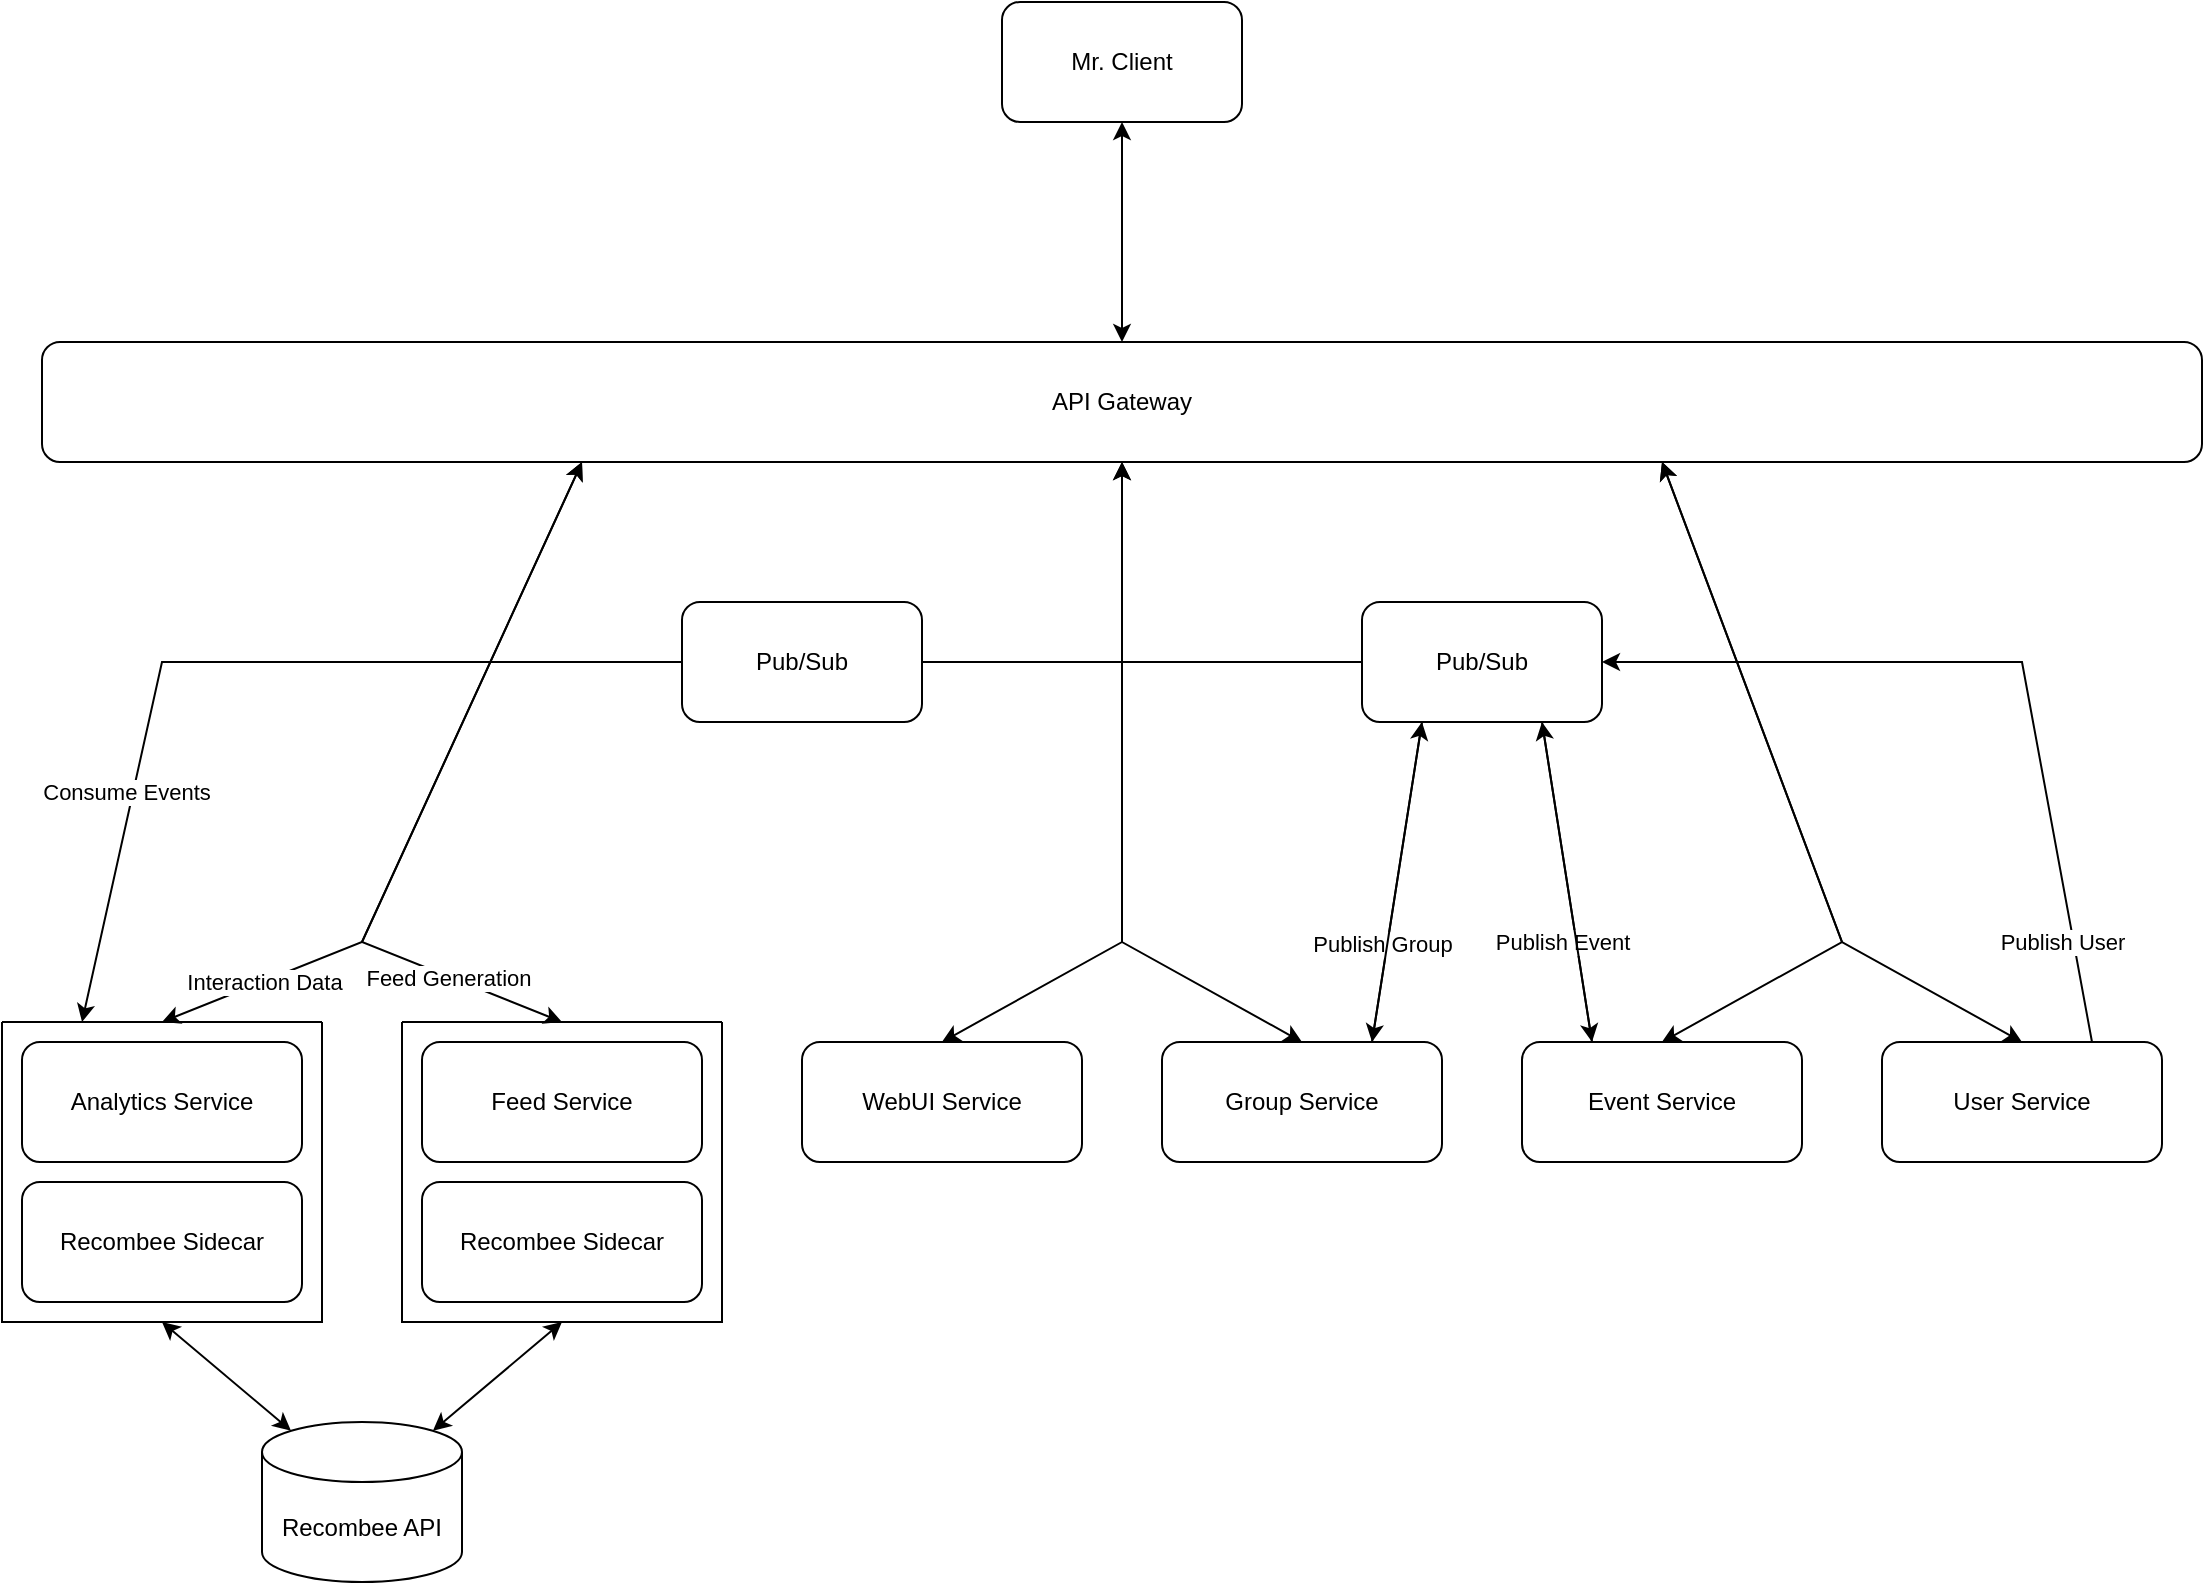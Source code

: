 <mxfile version="23.0.1" type="github">
  <diagram name="Page-1" id="YAerP5JF5GXIHwTnvSIO">
    <mxGraphModel dx="1468" dy="2011" grid="1" gridSize="10" guides="1" tooltips="1" connect="1" arrows="1" fold="1" page="1" pageScale="1" pageWidth="850" pageHeight="1100" math="0" shadow="0">
      <root>
        <mxCell id="0" />
        <mxCell id="1" parent="0" />
        <mxCell id="QEH-ZcO3VVwQa852Ltvt-2" value="" style="swimlane;startSize=0;" vertex="1" parent="1">
          <mxGeometry x="100" y="200" width="160" height="150" as="geometry" />
        </mxCell>
        <mxCell id="QEH-ZcO3VVwQa852Ltvt-1" value="Analytics Service" style="rounded=1;whiteSpace=wrap;html=1;" vertex="1" parent="QEH-ZcO3VVwQa852Ltvt-2">
          <mxGeometry x="10" y="10" width="140" height="60" as="geometry" />
        </mxCell>
        <mxCell id="QEH-ZcO3VVwQa852Ltvt-3" value="Recombee Sidecar" style="rounded=1;whiteSpace=wrap;html=1;" vertex="1" parent="QEH-ZcO3VVwQa852Ltvt-2">
          <mxGeometry x="10" y="80" width="140" height="60" as="geometry" />
        </mxCell>
        <mxCell id="QEH-ZcO3VVwQa852Ltvt-4" value="" style="swimlane;startSize=0;gradientColor=none;" vertex="1" parent="1">
          <mxGeometry x="300" y="200" width="160" height="150" as="geometry" />
        </mxCell>
        <mxCell id="QEH-ZcO3VVwQa852Ltvt-5" value="Feed Service" style="rounded=1;whiteSpace=wrap;html=1;" vertex="1" parent="QEH-ZcO3VVwQa852Ltvt-4">
          <mxGeometry x="10" y="10" width="140" height="60" as="geometry" />
        </mxCell>
        <mxCell id="QEH-ZcO3VVwQa852Ltvt-6" value="Recombee Sidecar" style="rounded=1;whiteSpace=wrap;html=1;" vertex="1" parent="QEH-ZcO3VVwQa852Ltvt-4">
          <mxGeometry x="10" y="80" width="140" height="60" as="geometry" />
        </mxCell>
        <mxCell id="QEH-ZcO3VVwQa852Ltvt-7" value="Recombee API" style="shape=cylinder3;whiteSpace=wrap;html=1;boundedLbl=1;backgroundOutline=1;size=15;" vertex="1" parent="1">
          <mxGeometry x="230" y="400" width="100" height="80" as="geometry" />
        </mxCell>
        <mxCell id="QEH-ZcO3VVwQa852Ltvt-9" value="" style="endArrow=classic;startArrow=classic;html=1;rounded=0;exitX=0.855;exitY=0;exitDx=0;exitDy=4.35;exitPerimeter=0;entryX=0.5;entryY=1;entryDx=0;entryDy=0;" edge="1" parent="1" source="QEH-ZcO3VVwQa852Ltvt-7" target="QEH-ZcO3VVwQa852Ltvt-4">
          <mxGeometry width="50" height="50" relative="1" as="geometry">
            <mxPoint x="420" y="330" as="sourcePoint" />
            <mxPoint x="470" y="280" as="targetPoint" />
          </mxGeometry>
        </mxCell>
        <mxCell id="QEH-ZcO3VVwQa852Ltvt-10" value="" style="endArrow=classic;startArrow=classic;html=1;rounded=0;exitX=0.5;exitY=1;exitDx=0;exitDy=0;entryX=0.145;entryY=0;entryDx=0;entryDy=4.35;entryPerimeter=0;" edge="1" parent="1" source="QEH-ZcO3VVwQa852Ltvt-2" target="QEH-ZcO3VVwQa852Ltvt-7">
          <mxGeometry width="50" height="50" relative="1" as="geometry">
            <mxPoint x="420" y="330" as="sourcePoint" />
            <mxPoint x="470" y="280" as="targetPoint" />
          </mxGeometry>
        </mxCell>
        <mxCell id="QEH-ZcO3VVwQa852Ltvt-11" value="API Gateway" style="rounded=1;whiteSpace=wrap;html=1;" vertex="1" parent="1">
          <mxGeometry x="120" y="-140" width="1080" height="60" as="geometry" />
        </mxCell>
        <mxCell id="QEH-ZcO3VVwQa852Ltvt-12" value="" style="endArrow=classic;startArrow=classic;html=1;rounded=0;exitX=0.5;exitY=0;exitDx=0;exitDy=0;entryX=0.25;entryY=1;entryDx=0;entryDy=0;" edge="1" parent="1" source="QEH-ZcO3VVwQa852Ltvt-2" target="QEH-ZcO3VVwQa852Ltvt-11">
          <mxGeometry width="50" height="50" relative="1" as="geometry">
            <mxPoint x="500" y="230" as="sourcePoint" />
            <mxPoint x="550" y="180" as="targetPoint" />
            <Array as="points">
              <mxPoint x="280" y="160" />
            </Array>
          </mxGeometry>
        </mxCell>
        <mxCell id="QEH-ZcO3VVwQa852Ltvt-45" value="Interaction Data" style="edgeLabel;html=1;align=center;verticalAlign=middle;resizable=0;points=[];" vertex="1" connectable="0" parent="QEH-ZcO3VVwQa852Ltvt-12">
          <mxGeometry x="-0.707" relative="1" as="geometry">
            <mxPoint as="offset" />
          </mxGeometry>
        </mxCell>
        <mxCell id="QEH-ZcO3VVwQa852Ltvt-13" value="" style="endArrow=classic;startArrow=classic;html=1;rounded=0;entryX=0.25;entryY=1;entryDx=0;entryDy=0;exitX=0.5;exitY=0;exitDx=0;exitDy=0;" edge="1" parent="1" source="QEH-ZcO3VVwQa852Ltvt-4" target="QEH-ZcO3VVwQa852Ltvt-11">
          <mxGeometry width="50" height="50" relative="1" as="geometry">
            <mxPoint x="500" y="230" as="sourcePoint" />
            <mxPoint x="550" y="180" as="targetPoint" />
            <Array as="points">
              <mxPoint x="280" y="160" />
            </Array>
          </mxGeometry>
        </mxCell>
        <mxCell id="QEH-ZcO3VVwQa852Ltvt-46" value="Feed Generation" style="edgeLabel;html=1;align=center;verticalAlign=middle;resizable=0;points=[];" vertex="1" connectable="0" parent="QEH-ZcO3VVwQa852Ltvt-13">
          <mxGeometry x="-0.67" y="1" relative="1" as="geometry">
            <mxPoint as="offset" />
          </mxGeometry>
        </mxCell>
        <mxCell id="QEH-ZcO3VVwQa852Ltvt-16" value="WebUI Service" style="rounded=1;whiteSpace=wrap;html=1;" vertex="1" parent="1">
          <mxGeometry x="500" y="210" width="140" height="60" as="geometry" />
        </mxCell>
        <mxCell id="QEH-ZcO3VVwQa852Ltvt-17" value="Group Service" style="rounded=1;whiteSpace=wrap;html=1;" vertex="1" parent="1">
          <mxGeometry x="680" y="210" width="140" height="60" as="geometry" />
        </mxCell>
        <mxCell id="QEH-ZcO3VVwQa852Ltvt-18" value="Event Service" style="rounded=1;whiteSpace=wrap;html=1;" vertex="1" parent="1">
          <mxGeometry x="860" y="210" width="140" height="60" as="geometry" />
        </mxCell>
        <mxCell id="QEH-ZcO3VVwQa852Ltvt-20" value="User Service" style="rounded=1;whiteSpace=wrap;html=1;" vertex="1" parent="1">
          <mxGeometry x="1040" y="210" width="140" height="60" as="geometry" />
        </mxCell>
        <mxCell id="QEH-ZcO3VVwQa852Ltvt-21" value="" style="endArrow=classic;startArrow=classic;html=1;rounded=0;exitX=0.5;exitY=0;exitDx=0;exitDy=0;entryX=0.5;entryY=1;entryDx=0;entryDy=0;" edge="1" parent="1" source="QEH-ZcO3VVwQa852Ltvt-16" target="QEH-ZcO3VVwQa852Ltvt-11">
          <mxGeometry width="50" height="50" relative="1" as="geometry">
            <mxPoint x="800" y="220" as="sourcePoint" />
            <mxPoint x="850" y="170" as="targetPoint" />
            <Array as="points">
              <mxPoint x="660" y="160" />
            </Array>
          </mxGeometry>
        </mxCell>
        <mxCell id="QEH-ZcO3VVwQa852Ltvt-22" value="" style="endArrow=classic;startArrow=classic;html=1;rounded=0;exitX=0.5;exitY=0;exitDx=0;exitDy=0;entryX=0.5;entryY=1;entryDx=0;entryDy=0;" edge="1" parent="1" source="QEH-ZcO3VVwQa852Ltvt-17" target="QEH-ZcO3VVwQa852Ltvt-11">
          <mxGeometry width="50" height="50" relative="1" as="geometry">
            <mxPoint x="800" y="220" as="sourcePoint" />
            <mxPoint x="850" y="170" as="targetPoint" />
            <Array as="points">
              <mxPoint x="660" y="160" />
            </Array>
          </mxGeometry>
        </mxCell>
        <mxCell id="QEH-ZcO3VVwQa852Ltvt-23" value="" style="endArrow=classic;startArrow=classic;html=1;rounded=0;entryX=0.75;entryY=1;entryDx=0;entryDy=0;exitX=0.5;exitY=0;exitDx=0;exitDy=0;" edge="1" parent="1" source="QEH-ZcO3VVwQa852Ltvt-18" target="QEH-ZcO3VVwQa852Ltvt-11">
          <mxGeometry width="50" height="50" relative="1" as="geometry">
            <mxPoint x="800" y="220" as="sourcePoint" />
            <mxPoint x="850" y="170" as="targetPoint" />
            <Array as="points">
              <mxPoint x="1020" y="160" />
            </Array>
          </mxGeometry>
        </mxCell>
        <mxCell id="QEH-ZcO3VVwQa852Ltvt-24" value="" style="endArrow=classic;startArrow=classic;html=1;rounded=0;entryX=0.75;entryY=1;entryDx=0;entryDy=0;exitX=0.5;exitY=0;exitDx=0;exitDy=0;" edge="1" parent="1" source="QEH-ZcO3VVwQa852Ltvt-20" target="QEH-ZcO3VVwQa852Ltvt-11">
          <mxGeometry width="50" height="50" relative="1" as="geometry">
            <mxPoint x="800" y="220" as="sourcePoint" />
            <mxPoint x="850" y="170" as="targetPoint" />
            <Array as="points">
              <mxPoint x="1020" y="160" />
            </Array>
          </mxGeometry>
        </mxCell>
        <mxCell id="QEH-ZcO3VVwQa852Ltvt-26" value="Pub/Sub" style="rounded=1;whiteSpace=wrap;html=1;" vertex="1" parent="1">
          <mxGeometry x="440" y="-10" width="120" height="60" as="geometry" />
        </mxCell>
        <mxCell id="QEH-ZcO3VVwQa852Ltvt-27" value="Pub/Sub" style="rounded=1;whiteSpace=wrap;html=1;" vertex="1" parent="1">
          <mxGeometry x="780" y="-10" width="120" height="60" as="geometry" />
        </mxCell>
        <mxCell id="QEH-ZcO3VVwQa852Ltvt-33" value="" style="endArrow=classic;html=1;rounded=0;exitX=0.25;exitY=0;exitDx=0;exitDy=0;entryX=0.75;entryY=1;entryDx=0;entryDy=0;" edge="1" parent="1" source="QEH-ZcO3VVwQa852Ltvt-18" target="QEH-ZcO3VVwQa852Ltvt-27">
          <mxGeometry width="50" height="50" relative="1" as="geometry">
            <mxPoint x="550" y="190" as="sourcePoint" />
            <mxPoint x="600" y="140" as="targetPoint" />
          </mxGeometry>
        </mxCell>
        <mxCell id="QEH-ZcO3VVwQa852Ltvt-34" value="Publish Event" style="edgeLabel;html=1;align=center;verticalAlign=middle;resizable=0;points=[];" vertex="1" connectable="0" parent="QEH-ZcO3VVwQa852Ltvt-33">
          <mxGeometry x="0.102" y="-1" relative="1" as="geometry">
            <mxPoint x="-2" y="38" as="offset" />
          </mxGeometry>
        </mxCell>
        <mxCell id="QEH-ZcO3VVwQa852Ltvt-35" value="" style="endArrow=classic;html=1;rounded=0;exitX=0.75;exitY=0;exitDx=0;exitDy=0;entryX=0.25;entryY=1;entryDx=0;entryDy=0;" edge="1" parent="1" source="QEH-ZcO3VVwQa852Ltvt-17" target="QEH-ZcO3VVwQa852Ltvt-27">
          <mxGeometry width="50" height="50" relative="1" as="geometry">
            <mxPoint x="820" y="190" as="sourcePoint" />
            <mxPoint x="870" y="140" as="targetPoint" />
          </mxGeometry>
        </mxCell>
        <mxCell id="QEH-ZcO3VVwQa852Ltvt-36" value="Publish Group" style="edgeLabel;html=1;align=center;verticalAlign=middle;resizable=0;points=[];" vertex="1" connectable="0" parent="QEH-ZcO3VVwQa852Ltvt-35">
          <mxGeometry x="0.218" y="2" relative="1" as="geometry">
            <mxPoint x="-8" y="48" as="offset" />
          </mxGeometry>
        </mxCell>
        <mxCell id="QEH-ZcO3VVwQa852Ltvt-38" value="" style="endArrow=none;html=1;rounded=0;exitX=1;exitY=0.5;exitDx=0;exitDy=0;entryX=0;entryY=0.5;entryDx=0;entryDy=0;" edge="1" parent="1" source="QEH-ZcO3VVwQa852Ltvt-26" target="QEH-ZcO3VVwQa852Ltvt-27">
          <mxGeometry width="50" height="50" relative="1" as="geometry">
            <mxPoint x="520" y="190" as="sourcePoint" />
            <mxPoint x="570" y="140" as="targetPoint" />
          </mxGeometry>
        </mxCell>
        <mxCell id="QEH-ZcO3VVwQa852Ltvt-39" value="" style="endArrow=classic;html=1;rounded=0;exitX=0;exitY=0.5;exitDx=0;exitDy=0;entryX=0.25;entryY=0;entryDx=0;entryDy=0;" edge="1" parent="1" source="QEH-ZcO3VVwQa852Ltvt-26" target="QEH-ZcO3VVwQa852Ltvt-2">
          <mxGeometry width="50" height="50" relative="1" as="geometry">
            <mxPoint x="500" y="190" as="sourcePoint" />
            <mxPoint x="550" y="140" as="targetPoint" />
            <Array as="points">
              <mxPoint x="180" y="20" />
            </Array>
          </mxGeometry>
        </mxCell>
        <mxCell id="QEH-ZcO3VVwQa852Ltvt-40" value="Consume Events" style="edgeLabel;html=1;align=center;verticalAlign=middle;resizable=0;points=[];" vertex="1" connectable="0" parent="QEH-ZcO3VVwQa852Ltvt-39">
          <mxGeometry x="0.472" y="-4" relative="1" as="geometry">
            <mxPoint as="offset" />
          </mxGeometry>
        </mxCell>
        <mxCell id="QEH-ZcO3VVwQa852Ltvt-41" value="" style="endArrow=classic;html=1;rounded=0;exitX=0.75;exitY=0;exitDx=0;exitDy=0;entryX=1;entryY=0.5;entryDx=0;entryDy=0;" edge="1" parent="1" source="QEH-ZcO3VVwQa852Ltvt-20" target="QEH-ZcO3VVwQa852Ltvt-27">
          <mxGeometry width="50" height="50" relative="1" as="geometry">
            <mxPoint x="720" y="180" as="sourcePoint" />
            <mxPoint x="770" y="130" as="targetPoint" />
            <Array as="points">
              <mxPoint x="1110" y="20" />
            </Array>
          </mxGeometry>
        </mxCell>
        <mxCell id="QEH-ZcO3VVwQa852Ltvt-42" value="Publish User" style="edgeLabel;html=1;align=center;verticalAlign=middle;resizable=0;points=[];" vertex="1" connectable="0" parent="QEH-ZcO3VVwQa852Ltvt-41">
          <mxGeometry x="-0.403" relative="1" as="geometry">
            <mxPoint x="7" y="68" as="offset" />
          </mxGeometry>
        </mxCell>
        <mxCell id="QEH-ZcO3VVwQa852Ltvt-43" value="" style="endArrow=classic;html=1;rounded=0;exitX=0.25;exitY=1;exitDx=0;exitDy=0;entryX=0.75;entryY=0;entryDx=0;entryDy=0;" edge="1" parent="1" source="QEH-ZcO3VVwQa852Ltvt-27" target="QEH-ZcO3VVwQa852Ltvt-17">
          <mxGeometry width="50" height="50" relative="1" as="geometry">
            <mxPoint x="660" y="180" as="sourcePoint" />
            <mxPoint x="710" y="130" as="targetPoint" />
          </mxGeometry>
        </mxCell>
        <mxCell id="QEH-ZcO3VVwQa852Ltvt-44" value="" style="endArrow=classic;html=1;rounded=0;exitX=0.75;exitY=1;exitDx=0;exitDy=0;entryX=0.25;entryY=0;entryDx=0;entryDy=0;" edge="1" parent="1" source="QEH-ZcO3VVwQa852Ltvt-27" target="QEH-ZcO3VVwQa852Ltvt-18">
          <mxGeometry width="50" height="50" relative="1" as="geometry">
            <mxPoint x="710" y="180" as="sourcePoint" />
            <mxPoint x="760" y="130" as="targetPoint" />
          </mxGeometry>
        </mxCell>
        <mxCell id="QEH-ZcO3VVwQa852Ltvt-48" value="" style="endArrow=classic;startArrow=classic;html=1;rounded=0;entryX=0.5;entryY=0;entryDx=0;entryDy=0;exitX=0.5;exitY=1;exitDx=0;exitDy=0;" edge="1" parent="1" source="QEH-ZcO3VVwQa852Ltvt-49" target="QEH-ZcO3VVwQa852Ltvt-11">
          <mxGeometry width="50" height="50" relative="1" as="geometry">
            <mxPoint x="660" y="-230" as="sourcePoint" />
            <mxPoint x="770" y="-140" as="targetPoint" />
          </mxGeometry>
        </mxCell>
        <mxCell id="QEH-ZcO3VVwQa852Ltvt-49" value="Mr. Client" style="rounded=1;whiteSpace=wrap;html=1;" vertex="1" parent="1">
          <mxGeometry x="600" y="-310" width="120" height="60" as="geometry" />
        </mxCell>
      </root>
    </mxGraphModel>
  </diagram>
</mxfile>
